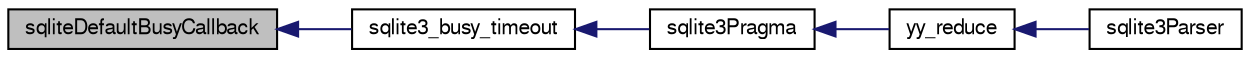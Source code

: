 digraph "sqliteDefaultBusyCallback"
{
  edge [fontname="FreeSans",fontsize="10",labelfontname="FreeSans",labelfontsize="10"];
  node [fontname="FreeSans",fontsize="10",shape=record];
  rankdir="LR";
  Node822854 [label="sqliteDefaultBusyCallback",height=0.2,width=0.4,color="black", fillcolor="grey75", style="filled", fontcolor="black"];
  Node822854 -> Node822855 [dir="back",color="midnightblue",fontsize="10",style="solid",fontname="FreeSans"];
  Node822855 [label="sqlite3_busy_timeout",height=0.2,width=0.4,color="black", fillcolor="white", style="filled",URL="$sqlite3_8h.html#afbaab449212d0c2ac951c908f4e37364"];
  Node822855 -> Node822856 [dir="back",color="midnightblue",fontsize="10",style="solid",fontname="FreeSans"];
  Node822856 [label="sqlite3Pragma",height=0.2,width=0.4,color="black", fillcolor="white", style="filled",URL="$sqlite3_8c.html#a111391370f58f8e6a6eca51fd34d62ed"];
  Node822856 -> Node822857 [dir="back",color="midnightblue",fontsize="10",style="solid",fontname="FreeSans"];
  Node822857 [label="yy_reduce",height=0.2,width=0.4,color="black", fillcolor="white", style="filled",URL="$sqlite3_8c.html#a7c419a9b25711c666a9a2449ef377f14"];
  Node822857 -> Node822858 [dir="back",color="midnightblue",fontsize="10",style="solid",fontname="FreeSans"];
  Node822858 [label="sqlite3Parser",height=0.2,width=0.4,color="black", fillcolor="white", style="filled",URL="$sqlite3_8c.html#a0327d71a5fabe0b6a343d78a2602e72a"];
}
